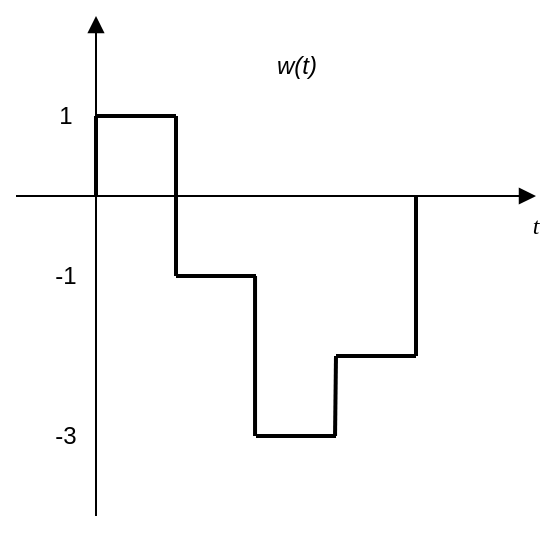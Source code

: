 <mxfile version="20.7.4" type="device"><diagram id="E17bn0AvmCeSCLeaEtgZ" name="Pagina-1"><mxGraphModel dx="819" dy="482" grid="1" gridSize="10" guides="1" tooltips="1" connect="1" arrows="1" fold="1" page="1" pageScale="1" pageWidth="827" pageHeight="1169" math="0" shadow="0"><root><mxCell id="0"/><mxCell id="1" parent="0"/><mxCell id="0x4WYvHT3u0Fkx09kFJI-1" value="" style="endArrow=block;html=1;rounded=0;endFill=1;" parent="1" edge="1"><mxGeometry width="50" height="50" relative="1" as="geometry"><mxPoint x="40" y="440" as="sourcePoint"/><mxPoint x="300" y="440" as="targetPoint"/></mxGeometry></mxCell><mxCell id="0x4WYvHT3u0Fkx09kFJI-2" value="&lt;font face=&quot;Times New Roman&quot;&gt;&lt;i&gt;t&lt;/i&gt;&lt;/font&gt;" style="text;html=1;strokeColor=none;fillColor=none;align=center;verticalAlign=middle;whiteSpace=wrap;rounded=0;" parent="1" vertex="1"><mxGeometry x="290" y="440" width="20" height="30" as="geometry"/></mxCell><mxCell id="0x4WYvHT3u0Fkx09kFJI-5" value="" style="endArrow=block;html=1;rounded=0;endFill=1;" parent="1" edge="1"><mxGeometry width="50" height="50" relative="1" as="geometry"><mxPoint x="80" y="600" as="sourcePoint"/><mxPoint x="80" y="350" as="targetPoint"/></mxGeometry></mxCell><mxCell id="-_Euspfm7YUTP7PYn1RI-1" value="" style="endArrow=none;html=1;rounded=0;fillColor=#e51400;strokeColor=#000000;strokeWidth=2;" parent="1" edge="1"><mxGeometry width="50" height="50" relative="1" as="geometry"><mxPoint x="120" y="480" as="sourcePoint"/><mxPoint x="120" y="440" as="targetPoint"/></mxGeometry></mxCell><mxCell id="-_Euspfm7YUTP7PYn1RI-2" value="" style="endArrow=none;html=1;rounded=0;fillColor=#e51400;strokeColor=#000000;strokeWidth=2;" parent="1" edge="1"><mxGeometry width="50" height="50" relative="1" as="geometry"><mxPoint x="120" y="480" as="sourcePoint"/><mxPoint x="160" y="480" as="targetPoint"/></mxGeometry></mxCell><mxCell id="-_Euspfm7YUTP7PYn1RI-3" value="" style="endArrow=none;html=1;rounded=0;fillColor=#e51400;strokeColor=#000000;strokeWidth=2;" parent="1" edge="1"><mxGeometry x="1" y="-58" width="50" height="50" relative="1" as="geometry"><mxPoint x="159.52" y="560" as="sourcePoint"/><mxPoint x="159.52" y="480" as="targetPoint"/><mxPoint x="-28" y="-50" as="offset"/></mxGeometry></mxCell><mxCell id="-_Euspfm7YUTP7PYn1RI-4" value="" style="endArrow=none;html=1;rounded=0;fillColor=#e51400;strokeColor=#000000;strokeWidth=2;" parent="1" edge="1"><mxGeometry width="50" height="50" relative="1" as="geometry"><mxPoint x="160" y="560" as="sourcePoint"/><mxPoint x="200" y="560" as="targetPoint"/></mxGeometry></mxCell><mxCell id="-_Euspfm7YUTP7PYn1RI-6" value="" style="endArrow=none;html=1;rounded=0;fillColor=#e51400;strokeColor=#000000;strokeWidth=2;" parent="1" edge="1"><mxGeometry width="50" height="50" relative="1" as="geometry"><mxPoint x="200" y="520" as="sourcePoint"/><mxPoint x="240" y="520" as="targetPoint"/></mxGeometry></mxCell><mxCell id="-_Euspfm7YUTP7PYn1RI-7" value="" style="endArrow=none;html=1;rounded=0;fillColor=#e51400;strokeColor=#000000;strokeWidth=2;" parent="1" edge="1"><mxGeometry width="50" height="50" relative="1" as="geometry"><mxPoint x="240" y="520" as="sourcePoint"/><mxPoint x="240" y="440" as="targetPoint"/></mxGeometry></mxCell><mxCell id="-_Euspfm7YUTP7PYn1RI-8" value="" style="endArrow=none;html=1;rounded=0;strokeWidth=2;strokeColor=#000000;" parent="1" edge="1"><mxGeometry width="50" height="50" relative="1" as="geometry"><mxPoint x="80" y="400" as="sourcePoint"/><mxPoint x="120" y="400" as="targetPoint"/></mxGeometry></mxCell><mxCell id="-_Euspfm7YUTP7PYn1RI-9" value="" style="endArrow=none;html=1;rounded=0;strokeWidth=2;strokeColor=#000000;" parent="1" edge="1"><mxGeometry x="1" y="-58" width="50" height="50" relative="1" as="geometry"><mxPoint x="120" y="440" as="sourcePoint"/><mxPoint x="120" y="400" as="targetPoint"/><mxPoint x="-28" y="-50" as="offset"/></mxGeometry></mxCell><mxCell id="-_Euspfm7YUTP7PYn1RI-10" value="" style="endArrow=none;html=1;rounded=0;strokeWidth=2;strokeColor=#000000;" parent="1" edge="1"><mxGeometry x="1" y="-58" width="50" height="50" relative="1" as="geometry"><mxPoint x="80" y="440" as="sourcePoint"/><mxPoint x="80" y="400" as="targetPoint"/><mxPoint x="-28" y="-50" as="offset"/></mxGeometry></mxCell><mxCell id="-_Euspfm7YUTP7PYn1RI-12" value="&lt;i&gt;w(t)&lt;/i&gt;" style="text;html=1;align=center;verticalAlign=middle;resizable=0;points=[];autosize=1;strokeColor=none;fillColor=none;" parent="1" vertex="1"><mxGeometry x="160" y="360" width="40" height="30" as="geometry"/></mxCell><mxCell id="-_Euspfm7YUTP7PYn1RI-16" value="1" style="text;html=1;strokeColor=none;fillColor=none;align=center;verticalAlign=middle;whiteSpace=wrap;rounded=0;fontColor=#000000;" parent="1" vertex="1"><mxGeometry x="60" y="395" width="10" height="10" as="geometry"/></mxCell><mxCell id="Aa14GlYV6RWZiyBWE5Ck-1" value="-1" style="text;html=1;strokeColor=none;fillColor=none;align=center;verticalAlign=middle;whiteSpace=wrap;rounded=0;fontColor=#000000;" parent="1" vertex="1"><mxGeometry x="60" y="470" width="10" height="20" as="geometry"/></mxCell><mxCell id="Aa14GlYV6RWZiyBWE5Ck-2" value="-3" style="text;html=1;strokeColor=none;fillColor=none;align=center;verticalAlign=middle;whiteSpace=wrap;rounded=0;fontColor=#000000;" parent="1" vertex="1"><mxGeometry x="60" y="550" width="10" height="20" as="geometry"/></mxCell><mxCell id="Aa14GlYV6RWZiyBWE5Ck-3" value="" style="endArrow=none;html=1;rounded=0;fillColor=#e51400;strokeColor=#000000;strokeWidth=2;" parent="1" edge="1"><mxGeometry x="1" y="-58" width="50" height="50" relative="1" as="geometry"><mxPoint x="199.52" y="560" as="sourcePoint"/><mxPoint x="200" y="520" as="targetPoint"/><mxPoint x="-28" y="-50" as="offset"/></mxGeometry></mxCell></root></mxGraphModel></diagram></mxfile>